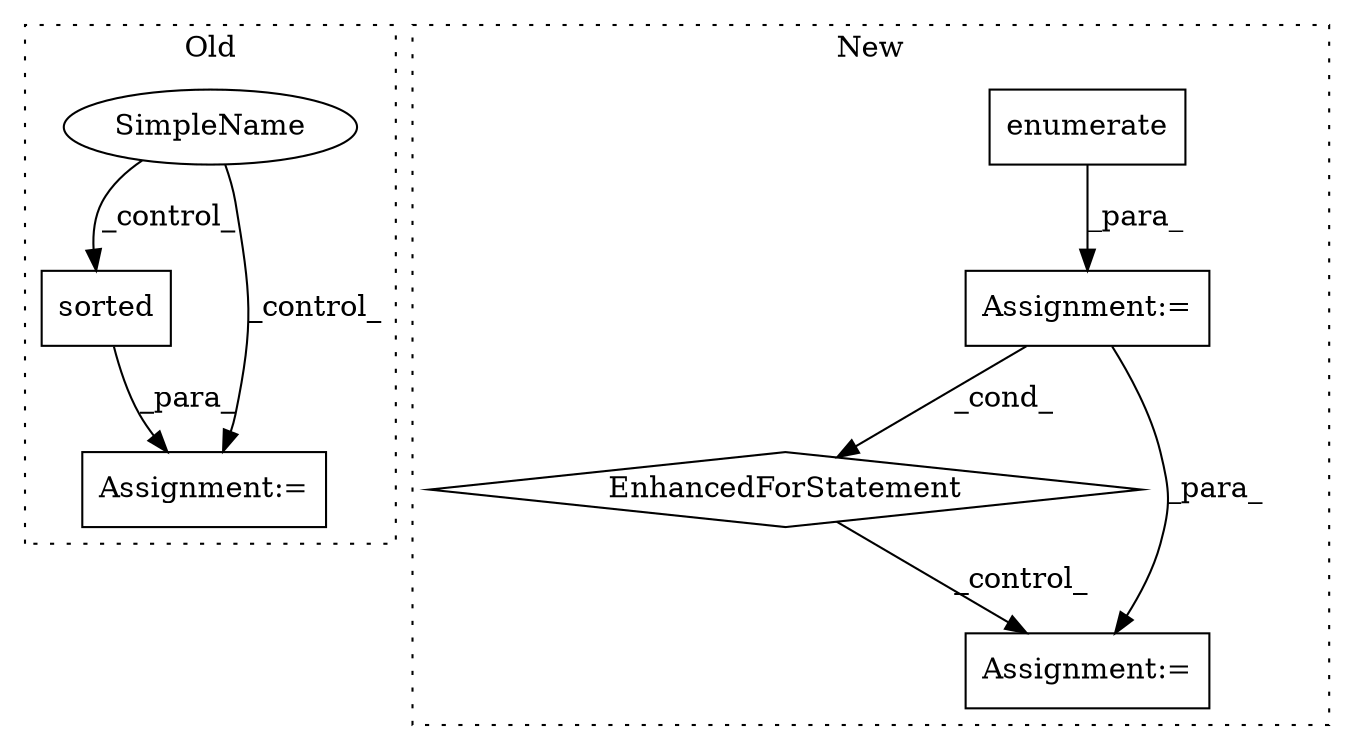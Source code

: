 digraph G {
subgraph cluster0 {
1 [label="sorted" a="32" s="7142,7161" l="7,1" shape="box"];
4 [label="Assignment:=" a="7" s="7077,7162" l="57,2" shape="box"];
7 [label="SimpleName" a="42" s="6838" l="14" shape="ellipse"];
label = "Old";
style="dotted";
}
subgraph cluster1 {
2 [label="enumerate" a="32" s="6878,6898" l="10,1" shape="box"];
3 [label="Assignment:=" a="7" s="6797,6899" l="63,2" shape="box"];
5 [label="EnhancedForStatement" a="70" s="6797,6899" l="63,2" shape="diamond"];
6 [label="Assignment:=" a="7" s="6969" l="1" shape="box"];
label = "New";
style="dotted";
}
1 -> 4 [label="_para_"];
2 -> 3 [label="_para_"];
3 -> 6 [label="_para_"];
3 -> 5 [label="_cond_"];
5 -> 6 [label="_control_"];
7 -> 1 [label="_control_"];
7 -> 4 [label="_control_"];
}